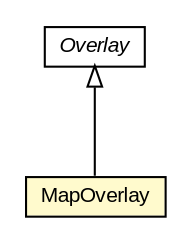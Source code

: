 #!/usr/local/bin/dot
#
# Class diagram 
# Generated by UMLGraph version R5_6-24-gf6e263 (http://www.umlgraph.org/)
#

digraph G {
	edge [fontname="arial",fontsize=10,labelfontname="arial",labelfontsize=10];
	node [fontname="arial",fontsize=10,shape=plaintext];
	nodesep=0.25;
	ranksep=0.5;
	// org.osmdroid.bugtestfragments.Bug82WinDeath.MapOverlay
	c2461 [label=<<table title="org.osmdroid.bugtestfragments.Bug82WinDeath.MapOverlay" border="0" cellborder="1" cellspacing="0" cellpadding="2" port="p" bgcolor="lemonChiffon" href="./Bug82WinDeath.MapOverlay.html">
		<tr><td><table border="0" cellspacing="0" cellpadding="1">
<tr><td align="center" balign="center"> MapOverlay </td></tr>
		</table></td></tr>
		</table>>, URL="./Bug82WinDeath.MapOverlay.html", fontname="arial", fontcolor="black", fontsize=10.0];
	//org.osmdroid.bugtestfragments.Bug82WinDeath.MapOverlay extends org.osmdroid.views.overlay.Overlay
	c2546:p -> c2461:p [dir=back,arrowtail=empty];
	// org.osmdroid.views.overlay.Overlay
	c2546 [label=<<table title="org.osmdroid.views.overlay.Overlay" border="0" cellborder="1" cellspacing="0" cellpadding="2" port="p" href="http://java.sun.com/j2se/1.4.2/docs/api/org/osmdroid/views/overlay/Overlay.html">
		<tr><td><table border="0" cellspacing="0" cellpadding="1">
<tr><td align="center" balign="center"><font face="arial italic"> Overlay </font></td></tr>
		</table></td></tr>
		</table>>, URL="http://java.sun.com/j2se/1.4.2/docs/api/org/osmdroid/views/overlay/Overlay.html", fontname="arial", fontcolor="black", fontsize=10.0];
}

